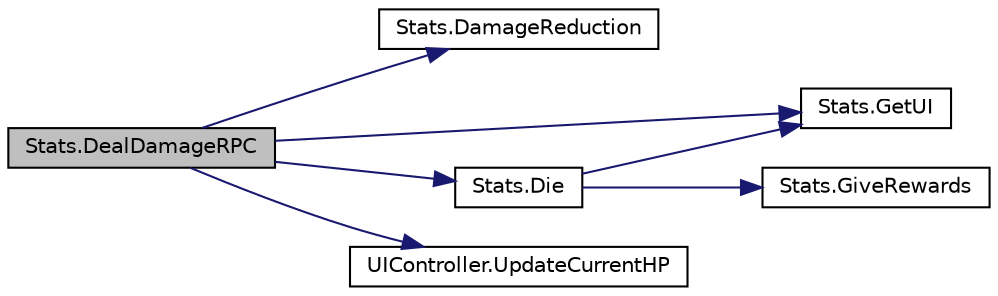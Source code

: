 digraph "Stats.DealDamageRPC"
{
 // INTERACTIVE_SVG=YES
 // LATEX_PDF_SIZE
  edge [fontname="Helvetica",fontsize="10",labelfontname="Helvetica",labelfontsize="10"];
  node [fontname="Helvetica",fontsize="10",shape=record];
  rankdir="LR";
  Node1 [label="Stats.DealDamageRPC",height=0.2,width=0.4,color="black", fillcolor="grey75", style="filled", fontcolor="black",tooltip=" "];
  Node1 -> Node2 [color="midnightblue",fontsize="10",style="solid",fontname="Helvetica"];
  Node2 [label="Stats.DamageReduction",height=0.2,width=0.4,color="black", fillcolor="white", style="filled",URL="$class_stats.html#a9df505fedc8cd6b56e743913cafe8c0c",tooltip="Apply the corresponding damage to this entity according to the armor and magicResist it have"];
  Node1 -> Node3 [color="midnightblue",fontsize="10",style="solid",fontname="Helvetica"];
  Node3 [label="Stats.Die",height=0.2,width=0.4,color="black", fillcolor="white", style="filled",URL="$class_stats.html#a151dcb8877a7a73e5d2688e55c810896",tooltip="Function that implements what is done when this entity dies."];
  Node3 -> Node4 [color="midnightblue",fontsize="10",style="solid",fontname="Helvetica"];
  Node4 [label="Stats.GetUI",height=0.2,width=0.4,color="black", fillcolor="white", style="filled",URL="$class_stats.html#a0a3ad8a03e844abd233531fd9874a91b",tooltip="This method retuns the UIController of the entity."];
  Node3 -> Node5 [color="midnightblue",fontsize="10",style="solid",fontname="Helvetica"];
  Node5 [label="Stats.GiveRewards",height=0.2,width=0.4,color="black", fillcolor="white", style="filled",URL="$class_stats.html#a5eff9d4781e35015cc65746ec9800a35",tooltip="When this entity dies, it gives to the killer this bounty"];
  Node1 -> Node4 [color="midnightblue",fontsize="10",style="solid",fontname="Helvetica"];
  Node1 -> Node6 [color="midnightblue",fontsize="10",style="solid",fontname="Helvetica"];
  Node6 [label="UIController.UpdateCurrentHP",height=0.2,width=0.4,color="black", fillcolor="white", style="filled",URL="$class_u_i_controller.html#a465eebf37083ebf78879ab8bbd71c069",tooltip="Updates the current HP of the entity."];
}
